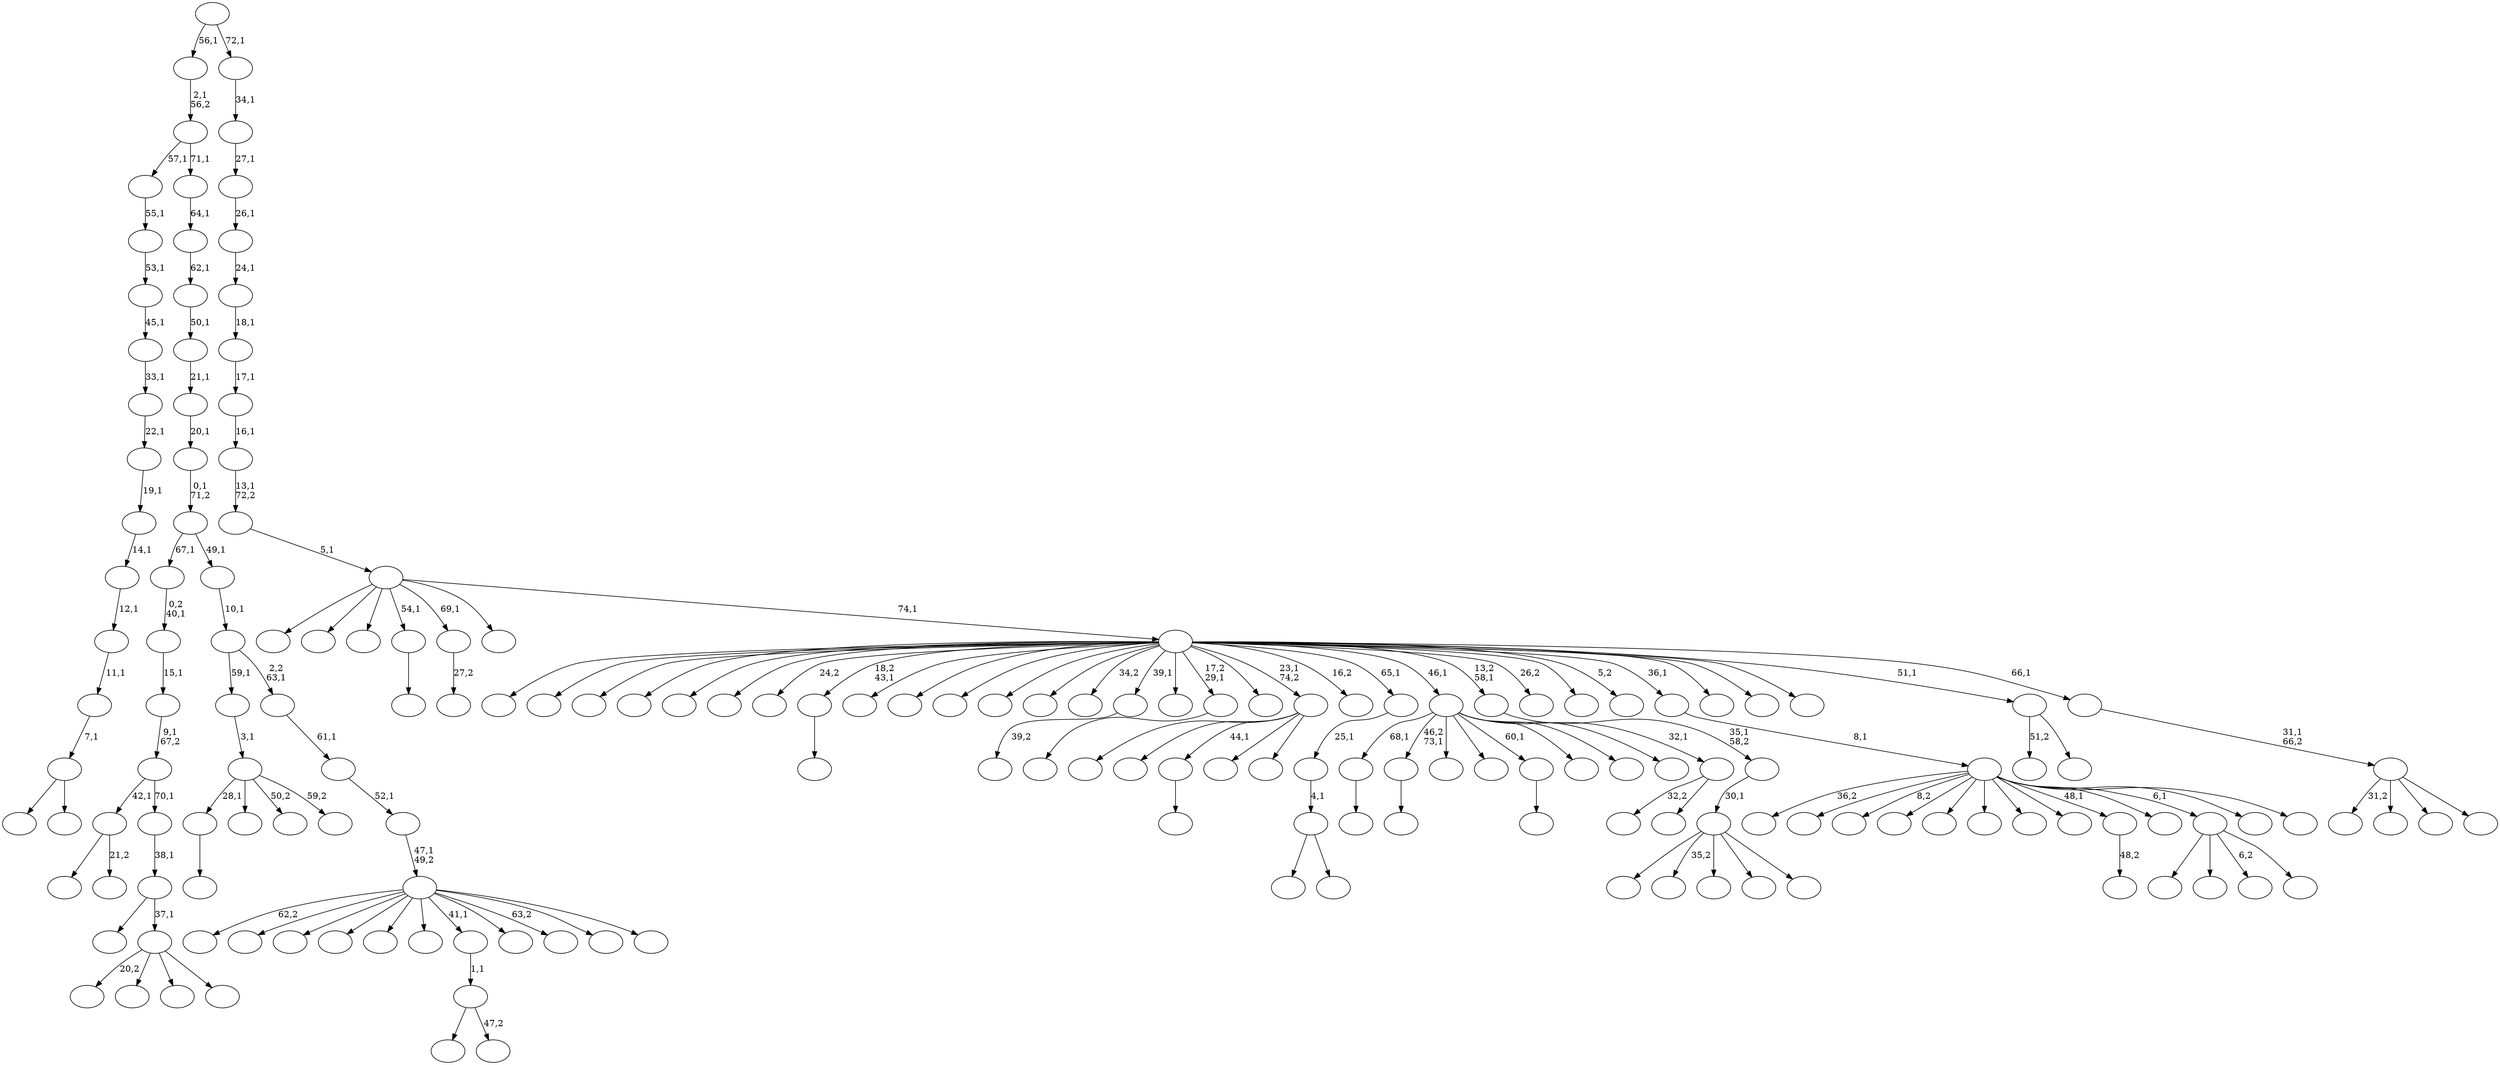 digraph T {
	175 [label=""]
	174 [label=""]
	173 [label=""]
	172 [label=""]
	171 [label=""]
	170 [label=""]
	169 [label=""]
	168 [label=""]
	167 [label=""]
	166 [label=""]
	165 [label=""]
	164 [label=""]
	163 [label=""]
	162 [label=""]
	161 [label=""]
	160 [label=""]
	159 [label=""]
	158 [label=""]
	157 [label=""]
	156 [label=""]
	155 [label=""]
	154 [label=""]
	153 [label=""]
	152 [label=""]
	151 [label=""]
	150 [label=""]
	149 [label=""]
	148 [label=""]
	147 [label=""]
	146 [label=""]
	145 [label=""]
	144 [label=""]
	143 [label=""]
	142 [label=""]
	141 [label=""]
	140 [label=""]
	139 [label=""]
	138 [label=""]
	137 [label=""]
	136 [label=""]
	135 [label=""]
	134 [label=""]
	133 [label=""]
	132 [label=""]
	131 [label=""]
	130 [label=""]
	129 [label=""]
	128 [label=""]
	127 [label=""]
	126 [label=""]
	125 [label=""]
	124 [label=""]
	123 [label=""]
	122 [label=""]
	121 [label=""]
	120 [label=""]
	119 [label=""]
	118 [label=""]
	117 [label=""]
	116 [label=""]
	115 [label=""]
	114 [label=""]
	113 [label=""]
	112 [label=""]
	111 [label=""]
	110 [label=""]
	109 [label=""]
	108 [label=""]
	107 [label=""]
	106 [label=""]
	105 [label=""]
	104 [label=""]
	103 [label=""]
	102 [label=""]
	101 [label=""]
	100 [label=""]
	99 [label=""]
	98 [label=""]
	97 [label=""]
	96 [label=""]
	95 [label=""]
	94 [label=""]
	93 [label=""]
	92 [label=""]
	91 [label=""]
	90 [label=""]
	89 [label=""]
	88 [label=""]
	87 [label=""]
	86 [label=""]
	85 [label=""]
	84 [label=""]
	83 [label=""]
	82 [label=""]
	81 [label=""]
	80 [label=""]
	79 [label=""]
	78 [label=""]
	77 [label=""]
	76 [label=""]
	75 [label=""]
	74 [label=""]
	73 [label=""]
	72 [label=""]
	71 [label=""]
	70 [label=""]
	69 [label=""]
	68 [label=""]
	67 [label=""]
	66 [label=""]
	65 [label=""]
	64 [label=""]
	63 [label=""]
	62 [label=""]
	61 [label=""]
	60 [label=""]
	59 [label=""]
	58 [label=""]
	57 [label=""]
	56 [label=""]
	55 [label=""]
	54 [label=""]
	53 [label=""]
	52 [label=""]
	51 [label=""]
	50 [label=""]
	49 [label=""]
	48 [label=""]
	47 [label=""]
	46 [label=""]
	45 [label=""]
	44 [label=""]
	43 [label=""]
	42 [label=""]
	41 [label=""]
	40 [label=""]
	39 [label=""]
	38 [label=""]
	37 [label=""]
	36 [label=""]
	35 [label=""]
	34 [label=""]
	33 [label=""]
	32 [label=""]
	31 [label=""]
	30 [label=""]
	29 [label=""]
	28 [label=""]
	27 [label=""]
	26 [label=""]
	25 [label=""]
	24 [label=""]
	23 [label=""]
	22 [label=""]
	21 [label=""]
	20 [label=""]
	19 [label=""]
	18 [label=""]
	17 [label=""]
	16 [label=""]
	15 [label=""]
	14 [label=""]
	13 [label=""]
	12 [label=""]
	11 [label=""]
	10 [label=""]
	9 [label=""]
	8 [label=""]
	7 [label=""]
	6 [label=""]
	5 [label=""]
	4 [label=""]
	3 [label=""]
	2 [label=""]
	1 [label=""]
	0 [label=""]
	170 -> 171 [label=""]
	166 -> 175 [label=""]
	166 -> 167 [label="21,2"]
	160 -> 161 [label=""]
	153 -> 154 [label=""]
	144 -> 145 [label=""]
	139 -> 168 [label=""]
	139 -> 140 [label=""]
	138 -> 139 [label="7,1"]
	137 -> 138 [label="11,1"]
	136 -> 137 [label="12,1"]
	135 -> 136 [label="14,1"]
	134 -> 135 [label="19,1"]
	133 -> 134 [label="22,1"]
	132 -> 133 [label="33,1"]
	131 -> 132 [label="45,1"]
	130 -> 131 [label="53,1"]
	129 -> 130 [label="55,1"]
	118 -> 119 [label=""]
	110 -> 111 [label="27,2"]
	103 -> 104 [label="39,2"]
	99 -> 100 [label=""]
	97 -> 98 [label="48,2"]
	90 -> 91 [label=""]
	87 -> 88 [label=""]
	84 -> 127 [label=""]
	84 -> 85 [label="47,2"]
	83 -> 84 [label="1,1"]
	78 -> 170 [label="28,1"]
	78 -> 169 [label=""]
	78 -> 102 [label="50,2"]
	78 -> 79 [label="59,2"]
	77 -> 78 [label="3,1"]
	71 -> 124 [label=""]
	71 -> 80 [label=""]
	71 -> 73 [label="6,2"]
	71 -> 72 [label=""]
	69 -> 162 [label=""]
	69 -> 114 [label=""]
	69 -> 90 [label="44,1"]
	69 -> 76 [label=""]
	69 -> 70 [label=""]
	65 -> 163 [label=""]
	65 -> 66 [label=""]
	64 -> 65 [label="4,1"]
	63 -> 64 [label="25,1"]
	61 -> 125 [label="32,2"]
	61 -> 62 [label=""]
	60 -> 160 [label="68,1"]
	60 -> 144 [label="46,2\n73,1"]
	60 -> 116 [label=""]
	60 -> 108 [label=""]
	60 -> 99 [label="60,1"]
	60 -> 95 [label=""]
	60 -> 92 [label=""]
	60 -> 74 [label=""]
	60 -> 61 [label="32,1"]
	57 -> 174 [label=""]
	57 -> 128 [label="35,2"]
	57 -> 115 [label=""]
	57 -> 93 [label=""]
	57 -> 58 [label=""]
	56 -> 57 [label="30,1"]
	55 -> 56 [label="35,1\n58,2"]
	46 -> 122 [label="20,2"]
	46 -> 94 [label=""]
	46 -> 59 [label=""]
	46 -> 47 [label=""]
	45 -> 165 [label=""]
	45 -> 46 [label="37,1"]
	44 -> 45 [label="38,1"]
	43 -> 166 [label="42,1"]
	43 -> 44 [label="70,1"]
	42 -> 43 [label="9,1\n67,2"]
	41 -> 42 [label="15,1"]
	40 -> 41 [label="0,2\n40,1"]
	38 -> 149 [label="62,2"]
	38 -> 148 [label=""]
	38 -> 143 [label=""]
	38 -> 120 [label=""]
	38 -> 89 [label=""]
	38 -> 86 [label=""]
	38 -> 83 [label="41,1"]
	38 -> 81 [label=""]
	38 -> 52 [label="63,2"]
	38 -> 50 [label=""]
	38 -> 39 [label=""]
	37 -> 38 [label="47,1\n49,2"]
	36 -> 37 [label="52,1"]
	35 -> 36 [label="61,1"]
	34 -> 77 [label="59,1"]
	34 -> 35 [label="2,2\n63,1"]
	33 -> 34 [label="10,1"]
	32 -> 40 [label="67,1"]
	32 -> 33 [label="49,1"]
	31 -> 32 [label="0,1\n71,2"]
	30 -> 31 [label="20,1"]
	29 -> 30 [label="21,1"]
	28 -> 29 [label="50,1"]
	27 -> 28 [label="62,1"]
	26 -> 27 [label="64,1"]
	25 -> 129 [label="57,1"]
	25 -> 26 [label="71,1"]
	24 -> 25 [label="2,1\n56,2"]
	21 -> 156 [label="36,2"]
	21 -> 150 [label=""]
	21 -> 146 [label="8,2"]
	21 -> 126 [label=""]
	21 -> 121 [label=""]
	21 -> 117 [label=""]
	21 -> 112 [label=""]
	21 -> 105 [label=""]
	21 -> 97 [label="48,1"]
	21 -> 75 [label=""]
	21 -> 71 [label="6,1"]
	21 -> 51 [label=""]
	21 -> 22 [label=""]
	20 -> 21 [label="8,1"]
	15 -> 48 [label="51,2"]
	15 -> 16 [label=""]
	13 -> 113 [label="31,2"]
	13 -> 67 [label=""]
	13 -> 53 [label=""]
	13 -> 14 [label=""]
	12 -> 13 [label="31,1\n66,2"]
	11 -> 173 [label=""]
	11 -> 172 [label=""]
	11 -> 164 [label=""]
	11 -> 159 [label=""]
	11 -> 158 [label=""]
	11 -> 157 [label=""]
	11 -> 155 [label="24,2"]
	11 -> 153 [label="18,2\n43,1"]
	11 -> 147 [label=""]
	11 -> 142 [label=""]
	11 -> 123 [label=""]
	11 -> 109 [label=""]
	11 -> 107 [label=""]
	11 -> 106 [label="34,2"]
	11 -> 103 [label="39,1"]
	11 -> 96 [label=""]
	11 -> 87 [label="17,2\n29,1"]
	11 -> 82 [label=""]
	11 -> 69 [label="23,1\n74,2"]
	11 -> 68 [label="16,2"]
	11 -> 63 [label="65,1"]
	11 -> 60 [label="46,1"]
	11 -> 55 [label="13,2\n58,1"]
	11 -> 54 [label="26,2"]
	11 -> 49 [label=""]
	11 -> 23 [label="5,2"]
	11 -> 20 [label="36,1"]
	11 -> 19 [label=""]
	11 -> 18 [label=""]
	11 -> 17 [label=""]
	11 -> 15 [label="51,1"]
	11 -> 12 [label="66,1"]
	10 -> 152 [label=""]
	10 -> 151 [label=""]
	10 -> 141 [label=""]
	10 -> 118 [label="54,1"]
	10 -> 110 [label="69,1"]
	10 -> 101 [label=""]
	10 -> 11 [label="74,1"]
	9 -> 10 [label="5,1"]
	8 -> 9 [label="13,1\n72,2"]
	7 -> 8 [label="16,1"]
	6 -> 7 [label="17,1"]
	5 -> 6 [label="18,1"]
	4 -> 5 [label="24,1"]
	3 -> 4 [label="26,1"]
	2 -> 3 [label="27,1"]
	1 -> 2 [label="34,1"]
	0 -> 24 [label="56,1"]
	0 -> 1 [label="72,1"]
}
